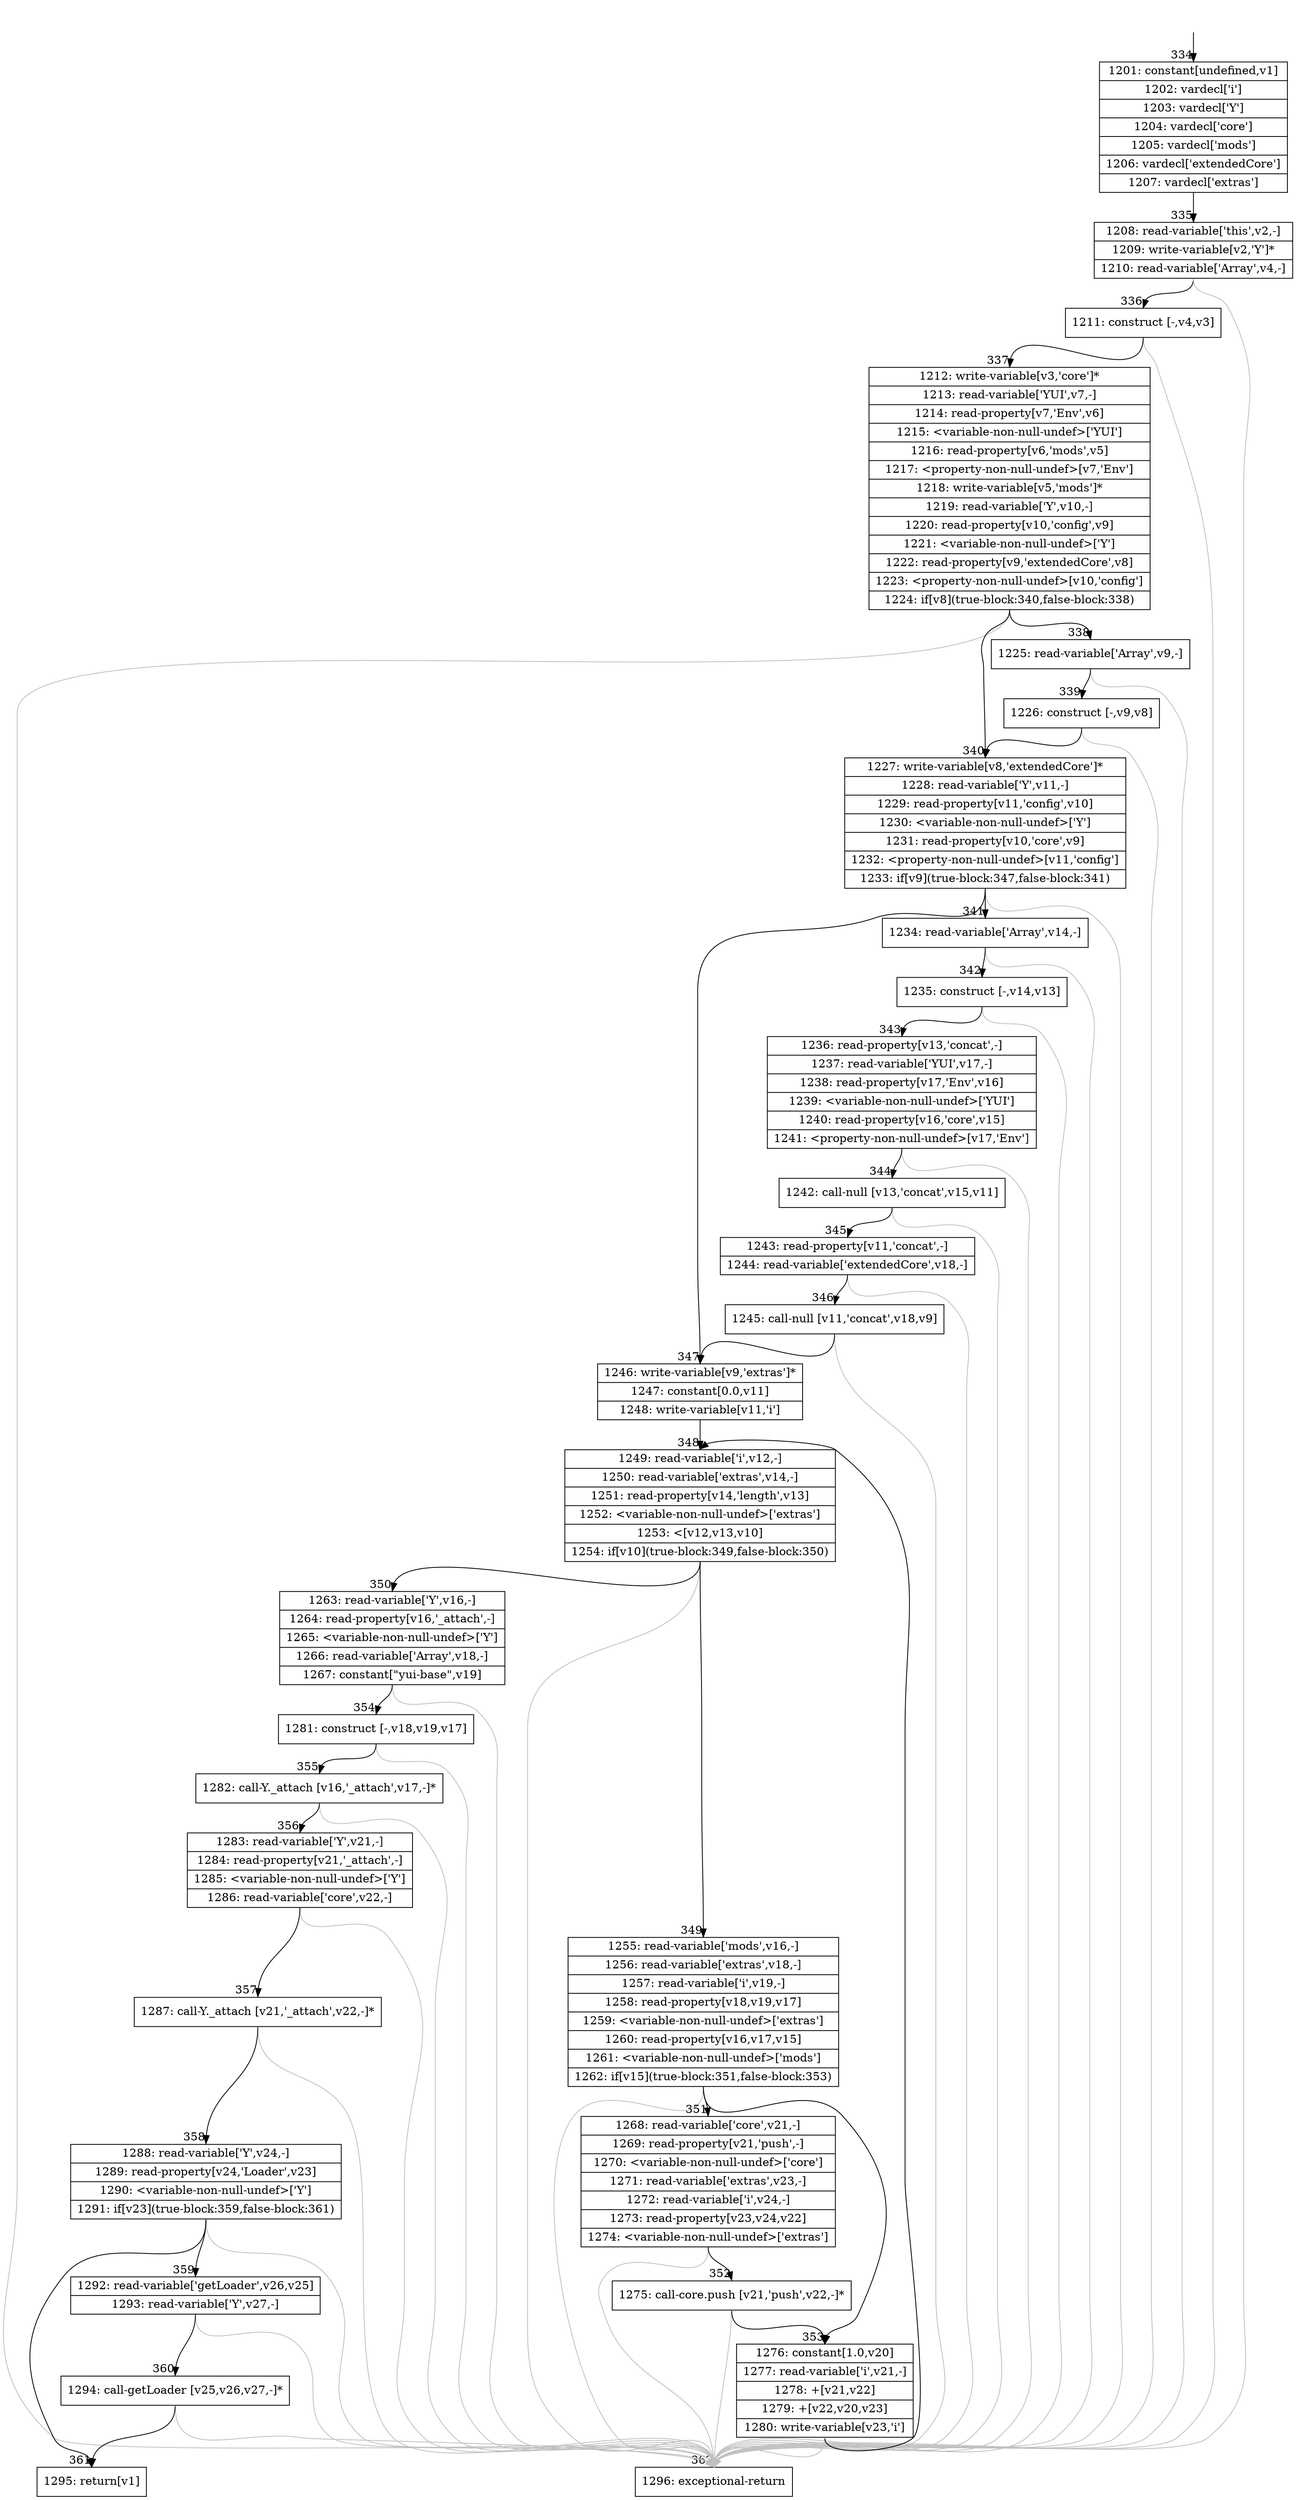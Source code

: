 digraph {
rankdir="TD"
BB_entry17[shape=none,label=""];
BB_entry17 -> BB334 [tailport=s, headport=n, headlabel="    334"]
BB334 [shape=record label="{1201: constant[undefined,v1]|1202: vardecl['i']|1203: vardecl['Y']|1204: vardecl['core']|1205: vardecl['mods']|1206: vardecl['extendedCore']|1207: vardecl['extras']}" ] 
BB334 -> BB335 [tailport=s, headport=n, headlabel="      335"]
BB335 [shape=record label="{1208: read-variable['this',v2,-]|1209: write-variable[v2,'Y']*|1210: read-variable['Array',v4,-]}" ] 
BB335 -> BB336 [tailport=s, headport=n, headlabel="      336"]
BB335 -> BB362 [tailport=s, headport=n, color=gray, headlabel="      362"]
BB336 [shape=record label="{1211: construct [-,v4,v3]}" ] 
BB336 -> BB337 [tailport=s, headport=n, headlabel="      337"]
BB336 -> BB362 [tailport=s, headport=n, color=gray]
BB337 [shape=record label="{1212: write-variable[v3,'core']*|1213: read-variable['YUI',v7,-]|1214: read-property[v7,'Env',v6]|1215: \<variable-non-null-undef\>['YUI']|1216: read-property[v6,'mods',v5]|1217: \<property-non-null-undef\>[v7,'Env']|1218: write-variable[v5,'mods']*|1219: read-variable['Y',v10,-]|1220: read-property[v10,'config',v9]|1221: \<variable-non-null-undef\>['Y']|1222: read-property[v9,'extendedCore',v8]|1223: \<property-non-null-undef\>[v10,'config']|1224: if[v8](true-block:340,false-block:338)}" ] 
BB337 -> BB340 [tailport=s, headport=n, headlabel="      340"]
BB337 -> BB338 [tailport=s, headport=n, headlabel="      338"]
BB337 -> BB362 [tailport=s, headport=n, color=gray]
BB338 [shape=record label="{1225: read-variable['Array',v9,-]}" ] 
BB338 -> BB339 [tailport=s, headport=n, headlabel="      339"]
BB338 -> BB362 [tailport=s, headport=n, color=gray]
BB339 [shape=record label="{1226: construct [-,v9,v8]}" ] 
BB339 -> BB340 [tailport=s, headport=n]
BB339 -> BB362 [tailport=s, headport=n, color=gray]
BB340 [shape=record label="{1227: write-variable[v8,'extendedCore']*|1228: read-variable['Y',v11,-]|1229: read-property[v11,'config',v10]|1230: \<variable-non-null-undef\>['Y']|1231: read-property[v10,'core',v9]|1232: \<property-non-null-undef\>[v11,'config']|1233: if[v9](true-block:347,false-block:341)}" ] 
BB340 -> BB347 [tailport=s, headport=n, headlabel="      347"]
BB340 -> BB341 [tailport=s, headport=n, headlabel="      341"]
BB340 -> BB362 [tailport=s, headport=n, color=gray]
BB341 [shape=record label="{1234: read-variable['Array',v14,-]}" ] 
BB341 -> BB342 [tailport=s, headport=n, headlabel="      342"]
BB341 -> BB362 [tailport=s, headport=n, color=gray]
BB342 [shape=record label="{1235: construct [-,v14,v13]}" ] 
BB342 -> BB343 [tailport=s, headport=n, headlabel="      343"]
BB342 -> BB362 [tailport=s, headport=n, color=gray]
BB343 [shape=record label="{1236: read-property[v13,'concat',-]|1237: read-variable['YUI',v17,-]|1238: read-property[v17,'Env',v16]|1239: \<variable-non-null-undef\>['YUI']|1240: read-property[v16,'core',v15]|1241: \<property-non-null-undef\>[v17,'Env']}" ] 
BB343 -> BB344 [tailport=s, headport=n, headlabel="      344"]
BB343 -> BB362 [tailport=s, headport=n, color=gray]
BB344 [shape=record label="{1242: call-null [v13,'concat',v15,v11]}" ] 
BB344 -> BB345 [tailport=s, headport=n, headlabel="      345"]
BB344 -> BB362 [tailport=s, headport=n, color=gray]
BB345 [shape=record label="{1243: read-property[v11,'concat',-]|1244: read-variable['extendedCore',v18,-]}" ] 
BB345 -> BB346 [tailport=s, headport=n, headlabel="      346"]
BB345 -> BB362 [tailport=s, headport=n, color=gray]
BB346 [shape=record label="{1245: call-null [v11,'concat',v18,v9]}" ] 
BB346 -> BB347 [tailport=s, headport=n]
BB346 -> BB362 [tailport=s, headport=n, color=gray]
BB347 [shape=record label="{1246: write-variable[v9,'extras']*|1247: constant[0.0,v11]|1248: write-variable[v11,'i']}" ] 
BB347 -> BB348 [tailport=s, headport=n, headlabel="      348"]
BB348 [shape=record label="{1249: read-variable['i',v12,-]|1250: read-variable['extras',v14,-]|1251: read-property[v14,'length',v13]|1252: \<variable-non-null-undef\>['extras']|1253: \<[v12,v13,v10]|1254: if[v10](true-block:349,false-block:350)}" ] 
BB348 -> BB349 [tailport=s, headport=n, headlabel="      349"]
BB348 -> BB350 [tailport=s, headport=n, headlabel="      350"]
BB348 -> BB362 [tailport=s, headport=n, color=gray]
BB349 [shape=record label="{1255: read-variable['mods',v16,-]|1256: read-variable['extras',v18,-]|1257: read-variable['i',v19,-]|1258: read-property[v18,v19,v17]|1259: \<variable-non-null-undef\>['extras']|1260: read-property[v16,v17,v15]|1261: \<variable-non-null-undef\>['mods']|1262: if[v15](true-block:351,false-block:353)}" ] 
BB349 -> BB351 [tailport=s, headport=n, headlabel="      351"]
BB349 -> BB353 [tailport=s, headport=n, headlabel="      353"]
BB349 -> BB362 [tailport=s, headport=n, color=gray]
BB350 [shape=record label="{1263: read-variable['Y',v16,-]|1264: read-property[v16,'_attach',-]|1265: \<variable-non-null-undef\>['Y']|1266: read-variable['Array',v18,-]|1267: constant[\"yui-base\",v19]}" ] 
BB350 -> BB354 [tailport=s, headport=n, headlabel="      354"]
BB350 -> BB362 [tailport=s, headport=n, color=gray]
BB351 [shape=record label="{1268: read-variable['core',v21,-]|1269: read-property[v21,'push',-]|1270: \<variable-non-null-undef\>['core']|1271: read-variable['extras',v23,-]|1272: read-variable['i',v24,-]|1273: read-property[v23,v24,v22]|1274: \<variable-non-null-undef\>['extras']}" ] 
BB351 -> BB352 [tailport=s, headport=n, headlabel="      352"]
BB351 -> BB362 [tailport=s, headport=n, color=gray]
BB352 [shape=record label="{1275: call-core.push [v21,'push',v22,-]*}" ] 
BB352 -> BB353 [tailport=s, headport=n]
BB352 -> BB362 [tailport=s, headport=n, color=gray]
BB353 [shape=record label="{1276: constant[1.0,v20]|1277: read-variable['i',v21,-]|1278: +[v21,v22]|1279: +[v22,v20,v23]|1280: write-variable[v23,'i']}" ] 
BB353 -> BB348 [tailport=s, headport=n]
BB353 -> BB362 [tailport=s, headport=n, color=gray]
BB354 [shape=record label="{1281: construct [-,v18,v19,v17]}" ] 
BB354 -> BB355 [tailport=s, headport=n, headlabel="      355"]
BB354 -> BB362 [tailport=s, headport=n, color=gray]
BB355 [shape=record label="{1282: call-Y._attach [v16,'_attach',v17,-]*}" ] 
BB355 -> BB356 [tailport=s, headport=n, headlabel="      356"]
BB355 -> BB362 [tailport=s, headport=n, color=gray]
BB356 [shape=record label="{1283: read-variable['Y',v21,-]|1284: read-property[v21,'_attach',-]|1285: \<variable-non-null-undef\>['Y']|1286: read-variable['core',v22,-]}" ] 
BB356 -> BB357 [tailport=s, headport=n, headlabel="      357"]
BB356 -> BB362 [tailport=s, headport=n, color=gray]
BB357 [shape=record label="{1287: call-Y._attach [v21,'_attach',v22,-]*}" ] 
BB357 -> BB358 [tailport=s, headport=n, headlabel="      358"]
BB357 -> BB362 [tailport=s, headport=n, color=gray]
BB358 [shape=record label="{1288: read-variable['Y',v24,-]|1289: read-property[v24,'Loader',v23]|1290: \<variable-non-null-undef\>['Y']|1291: if[v23](true-block:359,false-block:361)}" ] 
BB358 -> BB359 [tailport=s, headport=n, headlabel="      359"]
BB358 -> BB361 [tailport=s, headport=n, headlabel="      361"]
BB358 -> BB362 [tailport=s, headport=n, color=gray]
BB359 [shape=record label="{1292: read-variable['getLoader',v26,v25]|1293: read-variable['Y',v27,-]}" ] 
BB359 -> BB360 [tailport=s, headport=n, headlabel="      360"]
BB359 -> BB362 [tailport=s, headport=n, color=gray]
BB360 [shape=record label="{1294: call-getLoader [v25,v26,v27,-]*}" ] 
BB360 -> BB361 [tailport=s, headport=n]
BB360 -> BB362 [tailport=s, headport=n, color=gray]
BB361 [shape=record label="{1295: return[v1]}" ] 
BB362 [shape=record label="{1296: exceptional-return}" ] 
//#$~ 471
}
